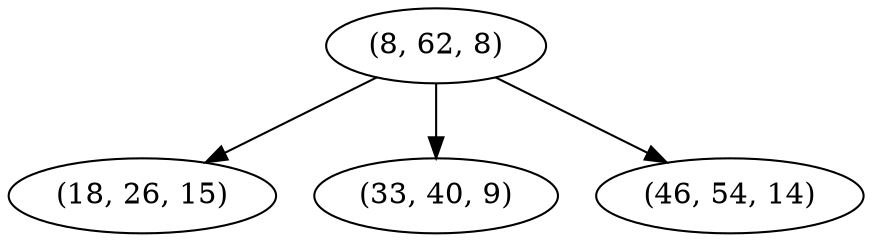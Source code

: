 digraph tree {
    "(8, 62, 8)";
    "(18, 26, 15)";
    "(33, 40, 9)";
    "(46, 54, 14)";
    "(8, 62, 8)" -> "(18, 26, 15)";
    "(8, 62, 8)" -> "(33, 40, 9)";
    "(8, 62, 8)" -> "(46, 54, 14)";
}
